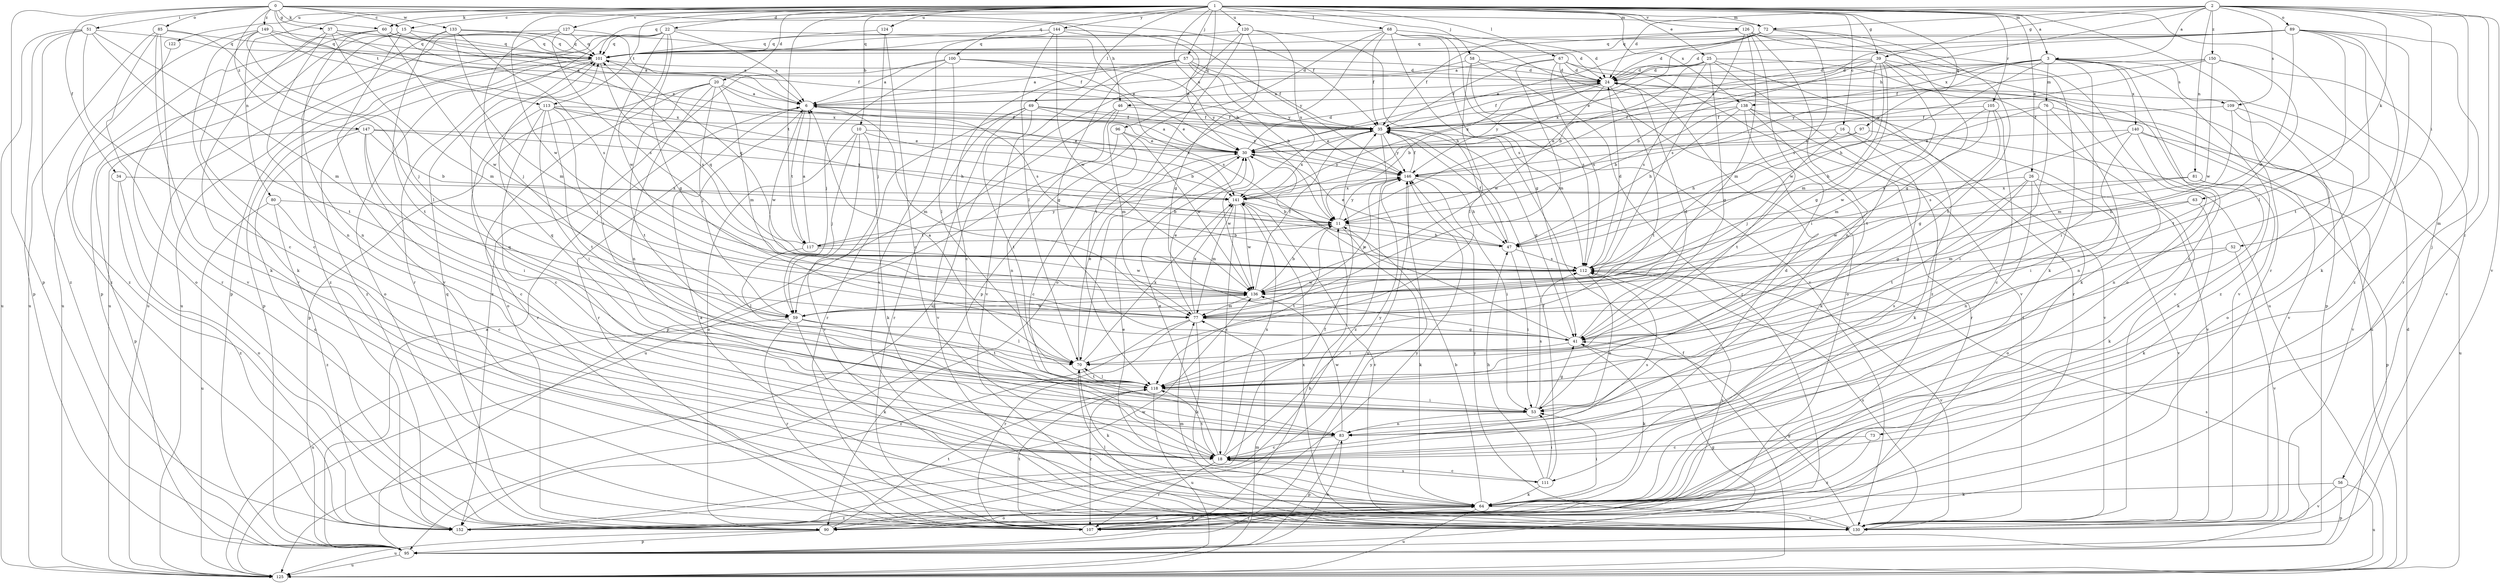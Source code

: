 strict digraph  {
0;
1;
2;
3;
6;
10;
11;
15;
16;
18;
20;
22;
24;
25;
26;
30;
34;
35;
37;
39;
41;
46;
47;
51;
52;
53;
56;
57;
58;
59;
60;
63;
64;
67;
68;
69;
70;
72;
73;
76;
77;
80;
81;
83;
85;
89;
90;
95;
96;
97;
100;
101;
105;
107;
109;
111;
112;
113;
117;
118;
120;
122;
124;
125;
126;
127;
130;
133;
136;
138;
140;
141;
144;
146;
147;
149;
150;
152;
0 -> 15  [label=c];
0 -> 34  [label=f];
0 -> 35  [label=f];
0 -> 37  [label=g];
0 -> 46  [label=h];
0 -> 51  [label=i];
0 -> 60  [label=k];
0 -> 72  [label=m];
0 -> 85  [label=o];
0 -> 95  [label=p];
0 -> 113  [label=t];
0 -> 133  [label=w];
0 -> 147  [label=z];
0 -> 149  [label=z];
1 -> 3  [label=a];
1 -> 10  [label=b];
1 -> 11  [label=b];
1 -> 15  [label=c];
1 -> 16  [label=c];
1 -> 20  [label=d];
1 -> 22  [label=d];
1 -> 25  [label=e];
1 -> 26  [label=e];
1 -> 39  [label=g];
1 -> 56  [label=j];
1 -> 57  [label=j];
1 -> 58  [label=j];
1 -> 60  [label=k];
1 -> 67  [label=l];
1 -> 68  [label=l];
1 -> 69  [label=l];
1 -> 72  [label=m];
1 -> 80  [label=n];
1 -> 96  [label=q];
1 -> 97  [label=q];
1 -> 100  [label=q];
1 -> 105  [label=r];
1 -> 107  [label=r];
1 -> 113  [label=t];
1 -> 117  [label=t];
1 -> 120  [label=u];
1 -> 122  [label=u];
1 -> 124  [label=u];
1 -> 126  [label=v];
1 -> 127  [label=v];
1 -> 136  [label=w];
1 -> 138  [label=x];
1 -> 144  [label=y];
2 -> 3  [label=a];
2 -> 18  [label=c];
2 -> 24  [label=d];
2 -> 39  [label=g];
2 -> 52  [label=i];
2 -> 63  [label=k];
2 -> 72  [label=m];
2 -> 73  [label=m];
2 -> 81  [label=n];
2 -> 89  [label=o];
2 -> 101  [label=q];
2 -> 109  [label=s];
2 -> 130  [label=v];
2 -> 146  [label=y];
2 -> 150  [label=z];
3 -> 18  [label=c];
3 -> 24  [label=d];
3 -> 46  [label=h];
3 -> 47  [label=h];
3 -> 53  [label=i];
3 -> 76  [label=m];
3 -> 109  [label=s];
3 -> 138  [label=x];
3 -> 140  [label=x];
3 -> 146  [label=y];
3 -> 152  [label=z];
6 -> 35  [label=f];
6 -> 77  [label=m];
6 -> 107  [label=r];
6 -> 117  [label=t];
6 -> 136  [label=w];
10 -> 11  [label=b];
10 -> 30  [label=e];
10 -> 59  [label=j];
10 -> 64  [label=k];
10 -> 90  [label=o];
10 -> 130  [label=v];
11 -> 47  [label=h];
11 -> 64  [label=k];
11 -> 117  [label=t];
11 -> 118  [label=t];
11 -> 146  [label=y];
15 -> 101  [label=q];
15 -> 125  [label=u];
15 -> 130  [label=v];
15 -> 141  [label=x];
15 -> 152  [label=z];
16 -> 30  [label=e];
16 -> 59  [label=j];
16 -> 64  [label=k];
16 -> 111  [label=s];
18 -> 24  [label=d];
18 -> 30  [label=e];
18 -> 107  [label=r];
18 -> 111  [label=s];
18 -> 112  [label=s];
18 -> 118  [label=t];
18 -> 141  [label=x];
18 -> 146  [label=y];
20 -> 6  [label=a];
20 -> 59  [label=j];
20 -> 77  [label=m];
20 -> 83  [label=n];
20 -> 90  [label=o];
20 -> 95  [label=p];
20 -> 112  [label=s];
20 -> 118  [label=t];
22 -> 6  [label=a];
22 -> 30  [label=e];
22 -> 41  [label=g];
22 -> 53  [label=i];
22 -> 95  [label=p];
22 -> 101  [label=q];
22 -> 107  [label=r];
22 -> 125  [label=u];
22 -> 136  [label=w];
24 -> 6  [label=a];
24 -> 11  [label=b];
24 -> 35  [label=f];
24 -> 118  [label=t];
24 -> 125  [label=u];
24 -> 136  [label=w];
24 -> 146  [label=y];
25 -> 11  [label=b];
25 -> 24  [label=d];
25 -> 41  [label=g];
25 -> 107  [label=r];
25 -> 112  [label=s];
25 -> 130  [label=v];
25 -> 141  [label=x];
25 -> 152  [label=z];
26 -> 41  [label=g];
26 -> 83  [label=n];
26 -> 90  [label=o];
26 -> 118  [label=t];
26 -> 130  [label=v];
26 -> 141  [label=x];
30 -> 6  [label=a];
30 -> 24  [label=d];
30 -> 70  [label=l];
30 -> 136  [label=w];
30 -> 146  [label=y];
34 -> 90  [label=o];
34 -> 141  [label=x];
34 -> 152  [label=z];
35 -> 30  [label=e];
35 -> 41  [label=g];
35 -> 141  [label=x];
35 -> 146  [label=y];
35 -> 152  [label=z];
37 -> 30  [label=e];
37 -> 35  [label=f];
37 -> 77  [label=m];
37 -> 83  [label=n];
37 -> 101  [label=q];
37 -> 130  [label=v];
39 -> 11  [label=b];
39 -> 24  [label=d];
39 -> 30  [label=e];
39 -> 41  [label=g];
39 -> 64  [label=k];
39 -> 77  [label=m];
39 -> 118  [label=t];
39 -> 130  [label=v];
39 -> 136  [label=w];
41 -> 24  [label=d];
41 -> 30  [label=e];
41 -> 64  [label=k];
41 -> 70  [label=l];
46 -> 35  [label=f];
46 -> 77  [label=m];
46 -> 83  [label=n];
46 -> 107  [label=r];
47 -> 30  [label=e];
47 -> 35  [label=f];
47 -> 53  [label=i];
47 -> 112  [label=s];
51 -> 18  [label=c];
51 -> 77  [label=m];
51 -> 95  [label=p];
51 -> 101  [label=q];
51 -> 118  [label=t];
51 -> 125  [label=u];
51 -> 152  [label=z];
52 -> 112  [label=s];
52 -> 118  [label=t];
52 -> 130  [label=v];
53 -> 41  [label=g];
53 -> 83  [label=n];
53 -> 101  [label=q];
53 -> 112  [label=s];
56 -> 64  [label=k];
56 -> 95  [label=p];
56 -> 125  [label=u];
56 -> 130  [label=v];
57 -> 6  [label=a];
57 -> 11  [label=b];
57 -> 18  [label=c];
57 -> 24  [label=d];
57 -> 35  [label=f];
57 -> 41  [label=g];
57 -> 130  [label=v];
57 -> 146  [label=y];
58 -> 6  [label=a];
58 -> 24  [label=d];
58 -> 70  [label=l];
58 -> 107  [label=r];
58 -> 112  [label=s];
59 -> 64  [label=k];
59 -> 70  [label=l];
59 -> 107  [label=r];
59 -> 118  [label=t];
59 -> 125  [label=u];
59 -> 136  [label=w];
60 -> 6  [label=a];
60 -> 35  [label=f];
60 -> 83  [label=n];
60 -> 90  [label=o];
60 -> 101  [label=q];
60 -> 125  [label=u];
60 -> 136  [label=w];
63 -> 11  [label=b];
63 -> 64  [label=k];
63 -> 77  [label=m];
64 -> 11  [label=b];
64 -> 30  [label=e];
64 -> 53  [label=i];
64 -> 90  [label=o];
64 -> 107  [label=r];
64 -> 125  [label=u];
64 -> 130  [label=v];
64 -> 152  [label=z];
67 -> 24  [label=d];
67 -> 35  [label=f];
67 -> 77  [label=m];
67 -> 90  [label=o];
67 -> 95  [label=p];
67 -> 112  [label=s];
67 -> 130  [label=v];
68 -> 24  [label=d];
68 -> 35  [label=f];
68 -> 41  [label=g];
68 -> 90  [label=o];
68 -> 95  [label=p];
68 -> 101  [label=q];
68 -> 112  [label=s];
68 -> 125  [label=u];
68 -> 130  [label=v];
69 -> 30  [label=e];
69 -> 35  [label=f];
69 -> 95  [label=p];
69 -> 107  [label=r];
69 -> 118  [label=t];
69 -> 130  [label=v];
69 -> 146  [label=y];
70 -> 6  [label=a];
70 -> 30  [label=e];
70 -> 64  [label=k];
70 -> 118  [label=t];
70 -> 141  [label=x];
72 -> 24  [label=d];
72 -> 30  [label=e];
72 -> 41  [label=g];
72 -> 101  [label=q];
72 -> 112  [label=s];
72 -> 118  [label=t];
72 -> 141  [label=x];
73 -> 18  [label=c];
73 -> 152  [label=z];
76 -> 35  [label=f];
76 -> 47  [label=h];
76 -> 53  [label=i];
76 -> 83  [label=n];
76 -> 130  [label=v];
77 -> 30  [label=e];
77 -> 41  [label=g];
77 -> 64  [label=k];
77 -> 107  [label=r];
77 -> 141  [label=x];
77 -> 152  [label=z];
80 -> 11  [label=b];
80 -> 18  [label=c];
80 -> 125  [label=u];
80 -> 152  [label=z];
81 -> 64  [label=k];
81 -> 95  [label=p];
81 -> 136  [label=w];
81 -> 141  [label=x];
83 -> 18  [label=c];
83 -> 95  [label=p];
83 -> 101  [label=q];
83 -> 136  [label=w];
85 -> 64  [label=k];
85 -> 70  [label=l];
85 -> 101  [label=q];
85 -> 107  [label=r];
85 -> 125  [label=u];
85 -> 130  [label=v];
89 -> 6  [label=a];
89 -> 24  [label=d];
89 -> 30  [label=e];
89 -> 64  [label=k];
89 -> 70  [label=l];
89 -> 101  [label=q];
89 -> 107  [label=r];
89 -> 118  [label=t];
89 -> 136  [label=w];
89 -> 152  [label=z];
90 -> 64  [label=k];
90 -> 95  [label=p];
90 -> 101  [label=q];
90 -> 118  [label=t];
90 -> 125  [label=u];
90 -> 146  [label=y];
95 -> 6  [label=a];
95 -> 11  [label=b];
95 -> 41  [label=g];
95 -> 83  [label=n];
95 -> 112  [label=s];
95 -> 125  [label=u];
95 -> 146  [label=y];
96 -> 18  [label=c];
96 -> 30  [label=e];
96 -> 125  [label=u];
96 -> 136  [label=w];
97 -> 30  [label=e];
97 -> 47  [label=h];
97 -> 130  [label=v];
100 -> 6  [label=a];
100 -> 24  [label=d];
100 -> 59  [label=j];
100 -> 70  [label=l];
100 -> 112  [label=s];
100 -> 146  [label=y];
100 -> 152  [label=z];
101 -> 24  [label=d];
101 -> 90  [label=o];
101 -> 95  [label=p];
101 -> 112  [label=s];
101 -> 152  [label=z];
105 -> 18  [label=c];
105 -> 35  [label=f];
105 -> 41  [label=g];
105 -> 77  [label=m];
105 -> 136  [label=w];
107 -> 64  [label=k];
107 -> 112  [label=s];
107 -> 118  [label=t];
109 -> 35  [label=f];
109 -> 64  [label=k];
109 -> 77  [label=m];
109 -> 90  [label=o];
111 -> 18  [label=c];
111 -> 35  [label=f];
111 -> 47  [label=h];
111 -> 53  [label=i];
111 -> 64  [label=k];
112 -> 24  [label=d];
112 -> 83  [label=n];
112 -> 101  [label=q];
112 -> 130  [label=v];
112 -> 136  [label=w];
113 -> 18  [label=c];
113 -> 35  [label=f];
113 -> 47  [label=h];
113 -> 53  [label=i];
113 -> 59  [label=j];
113 -> 107  [label=r];
113 -> 118  [label=t];
113 -> 141  [label=x];
117 -> 6  [label=a];
117 -> 11  [label=b];
117 -> 70  [label=l];
117 -> 101  [label=q];
117 -> 136  [label=w];
117 -> 146  [label=y];
118 -> 53  [label=i];
118 -> 70  [label=l];
118 -> 107  [label=r];
118 -> 125  [label=u];
120 -> 41  [label=g];
120 -> 47  [label=h];
120 -> 101  [label=q];
120 -> 118  [label=t];
120 -> 125  [label=u];
120 -> 141  [label=x];
122 -> 152  [label=z];
124 -> 18  [label=c];
124 -> 59  [label=j];
124 -> 101  [label=q];
125 -> 24  [label=d];
125 -> 35  [label=f];
125 -> 77  [label=m];
126 -> 35  [label=f];
126 -> 53  [label=i];
126 -> 64  [label=k];
126 -> 77  [label=m];
126 -> 83  [label=n];
126 -> 90  [label=o];
126 -> 101  [label=q];
126 -> 112  [label=s];
127 -> 6  [label=a];
127 -> 59  [label=j];
127 -> 101  [label=q];
127 -> 112  [label=s];
127 -> 125  [label=u];
130 -> 6  [label=a];
130 -> 41  [label=g];
130 -> 70  [label=l];
130 -> 77  [label=m];
130 -> 112  [label=s];
130 -> 141  [label=x];
130 -> 146  [label=y];
133 -> 24  [label=d];
133 -> 77  [label=m];
133 -> 95  [label=p];
133 -> 101  [label=q];
133 -> 112  [label=s];
133 -> 118  [label=t];
136 -> 11  [label=b];
136 -> 35  [label=f];
136 -> 59  [label=j];
136 -> 77  [label=m];
138 -> 11  [label=b];
138 -> 35  [label=f];
138 -> 47  [label=h];
138 -> 64  [label=k];
138 -> 107  [label=r];
138 -> 118  [label=t];
138 -> 130  [label=v];
140 -> 30  [label=e];
140 -> 53  [label=i];
140 -> 83  [label=n];
140 -> 112  [label=s];
140 -> 125  [label=u];
140 -> 130  [label=v];
141 -> 11  [label=b];
141 -> 18  [label=c];
141 -> 77  [label=m];
141 -> 130  [label=v];
141 -> 136  [label=w];
144 -> 30  [label=e];
144 -> 70  [label=l];
144 -> 101  [label=q];
144 -> 130  [label=v];
144 -> 136  [label=w];
144 -> 146  [label=y];
146 -> 35  [label=f];
146 -> 47  [label=h];
146 -> 53  [label=i];
146 -> 59  [label=j];
146 -> 90  [label=o];
146 -> 141  [label=x];
147 -> 11  [label=b];
147 -> 18  [label=c];
147 -> 30  [label=e];
147 -> 53  [label=i];
147 -> 90  [label=o];
147 -> 95  [label=p];
147 -> 141  [label=x];
149 -> 6  [label=a];
149 -> 18  [label=c];
149 -> 59  [label=j];
149 -> 64  [label=k];
149 -> 101  [label=q];
149 -> 141  [label=x];
149 -> 152  [label=z];
150 -> 24  [label=d];
150 -> 35  [label=f];
150 -> 118  [label=t];
150 -> 130  [label=v];
150 -> 136  [label=w];
150 -> 146  [label=y];
152 -> 35  [label=f];
152 -> 136  [label=w];
}
